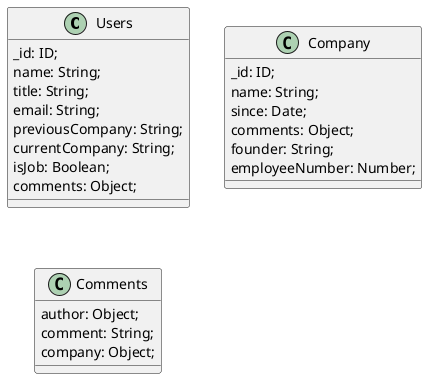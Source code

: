 @startuml
class Users {
  _id: ID;
  name: String;
  title: String;
  email: String;
  previousCompany: String;
  currentCompany: String;
  isJob: Boolean;
  comments: Object;
}

class Company {
  _id: ID;
  name: String;
  since: Date;
  comments: Object;
  founder: String;
  employeeNumber: Number;
}

class Comments { 
  author: Object;
  comment: String;
  company: Object;
}

@enduml